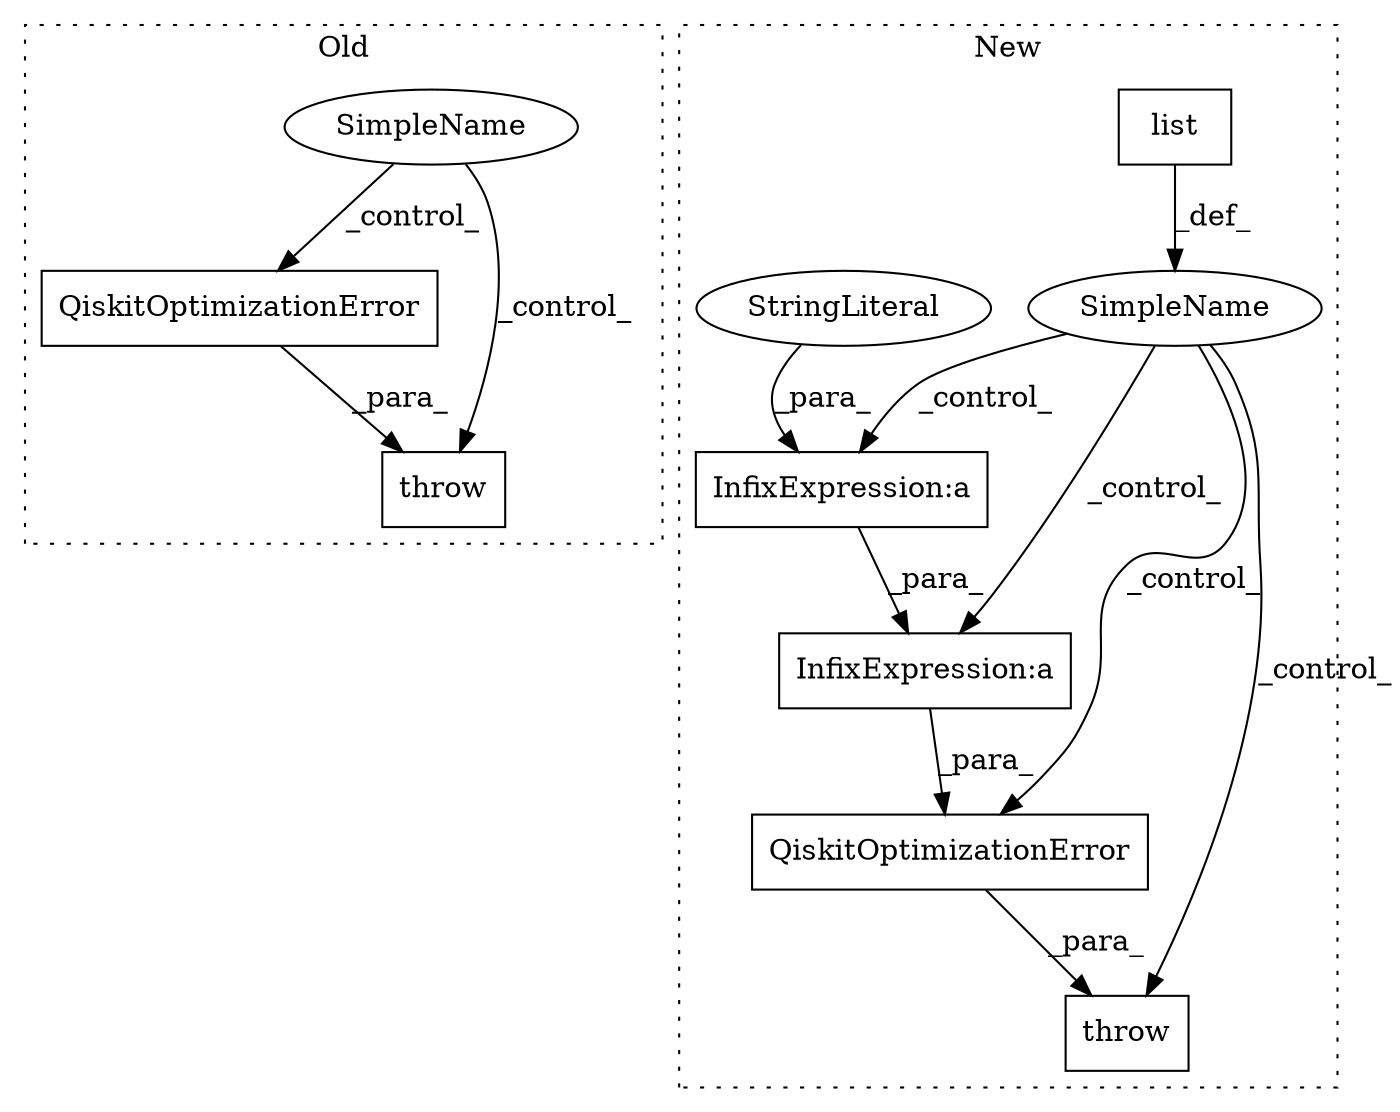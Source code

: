 digraph G {
subgraph cluster0 {
1 [label="QiskitOptimizationError" a="32" s="8077,8143" l="24,1" shape="box"];
7 [label="throw" a="53" s="8071" l="6" shape="box"];
9 [label="SimpleName" a="42" s="" l="" shape="ellipse"];
label = "Old";
style="dotted";
}
subgraph cluster1 {
2 [label="QiskitOptimizationError" a="32" s="7655,7772" l="24,1" shape="box"];
3 [label="InfixExpression:a" a="27" s="7684" l="3" shape="box"];
4 [label="InfixExpression:a" a="27" s="7765" l="3" shape="box"];
5 [label="StringLiteral" a="45" s="7687" l="77" shape="ellipse"];
6 [label="throw" a="53" s="7649" l="6" shape="box"];
8 [label="SimpleName" a="42" s="" l="" shape="ellipse"];
10 [label="list" a="32" s="7614,7637" l="5,1" shape="box"];
label = "New";
style="dotted";
}
1 -> 7 [label="_para_"];
2 -> 6 [label="_para_"];
3 -> 4 [label="_para_"];
4 -> 2 [label="_para_"];
5 -> 3 [label="_para_"];
8 -> 6 [label="_control_"];
8 -> 2 [label="_control_"];
8 -> 4 [label="_control_"];
8 -> 3 [label="_control_"];
9 -> 1 [label="_control_"];
9 -> 7 [label="_control_"];
10 -> 8 [label="_def_"];
}